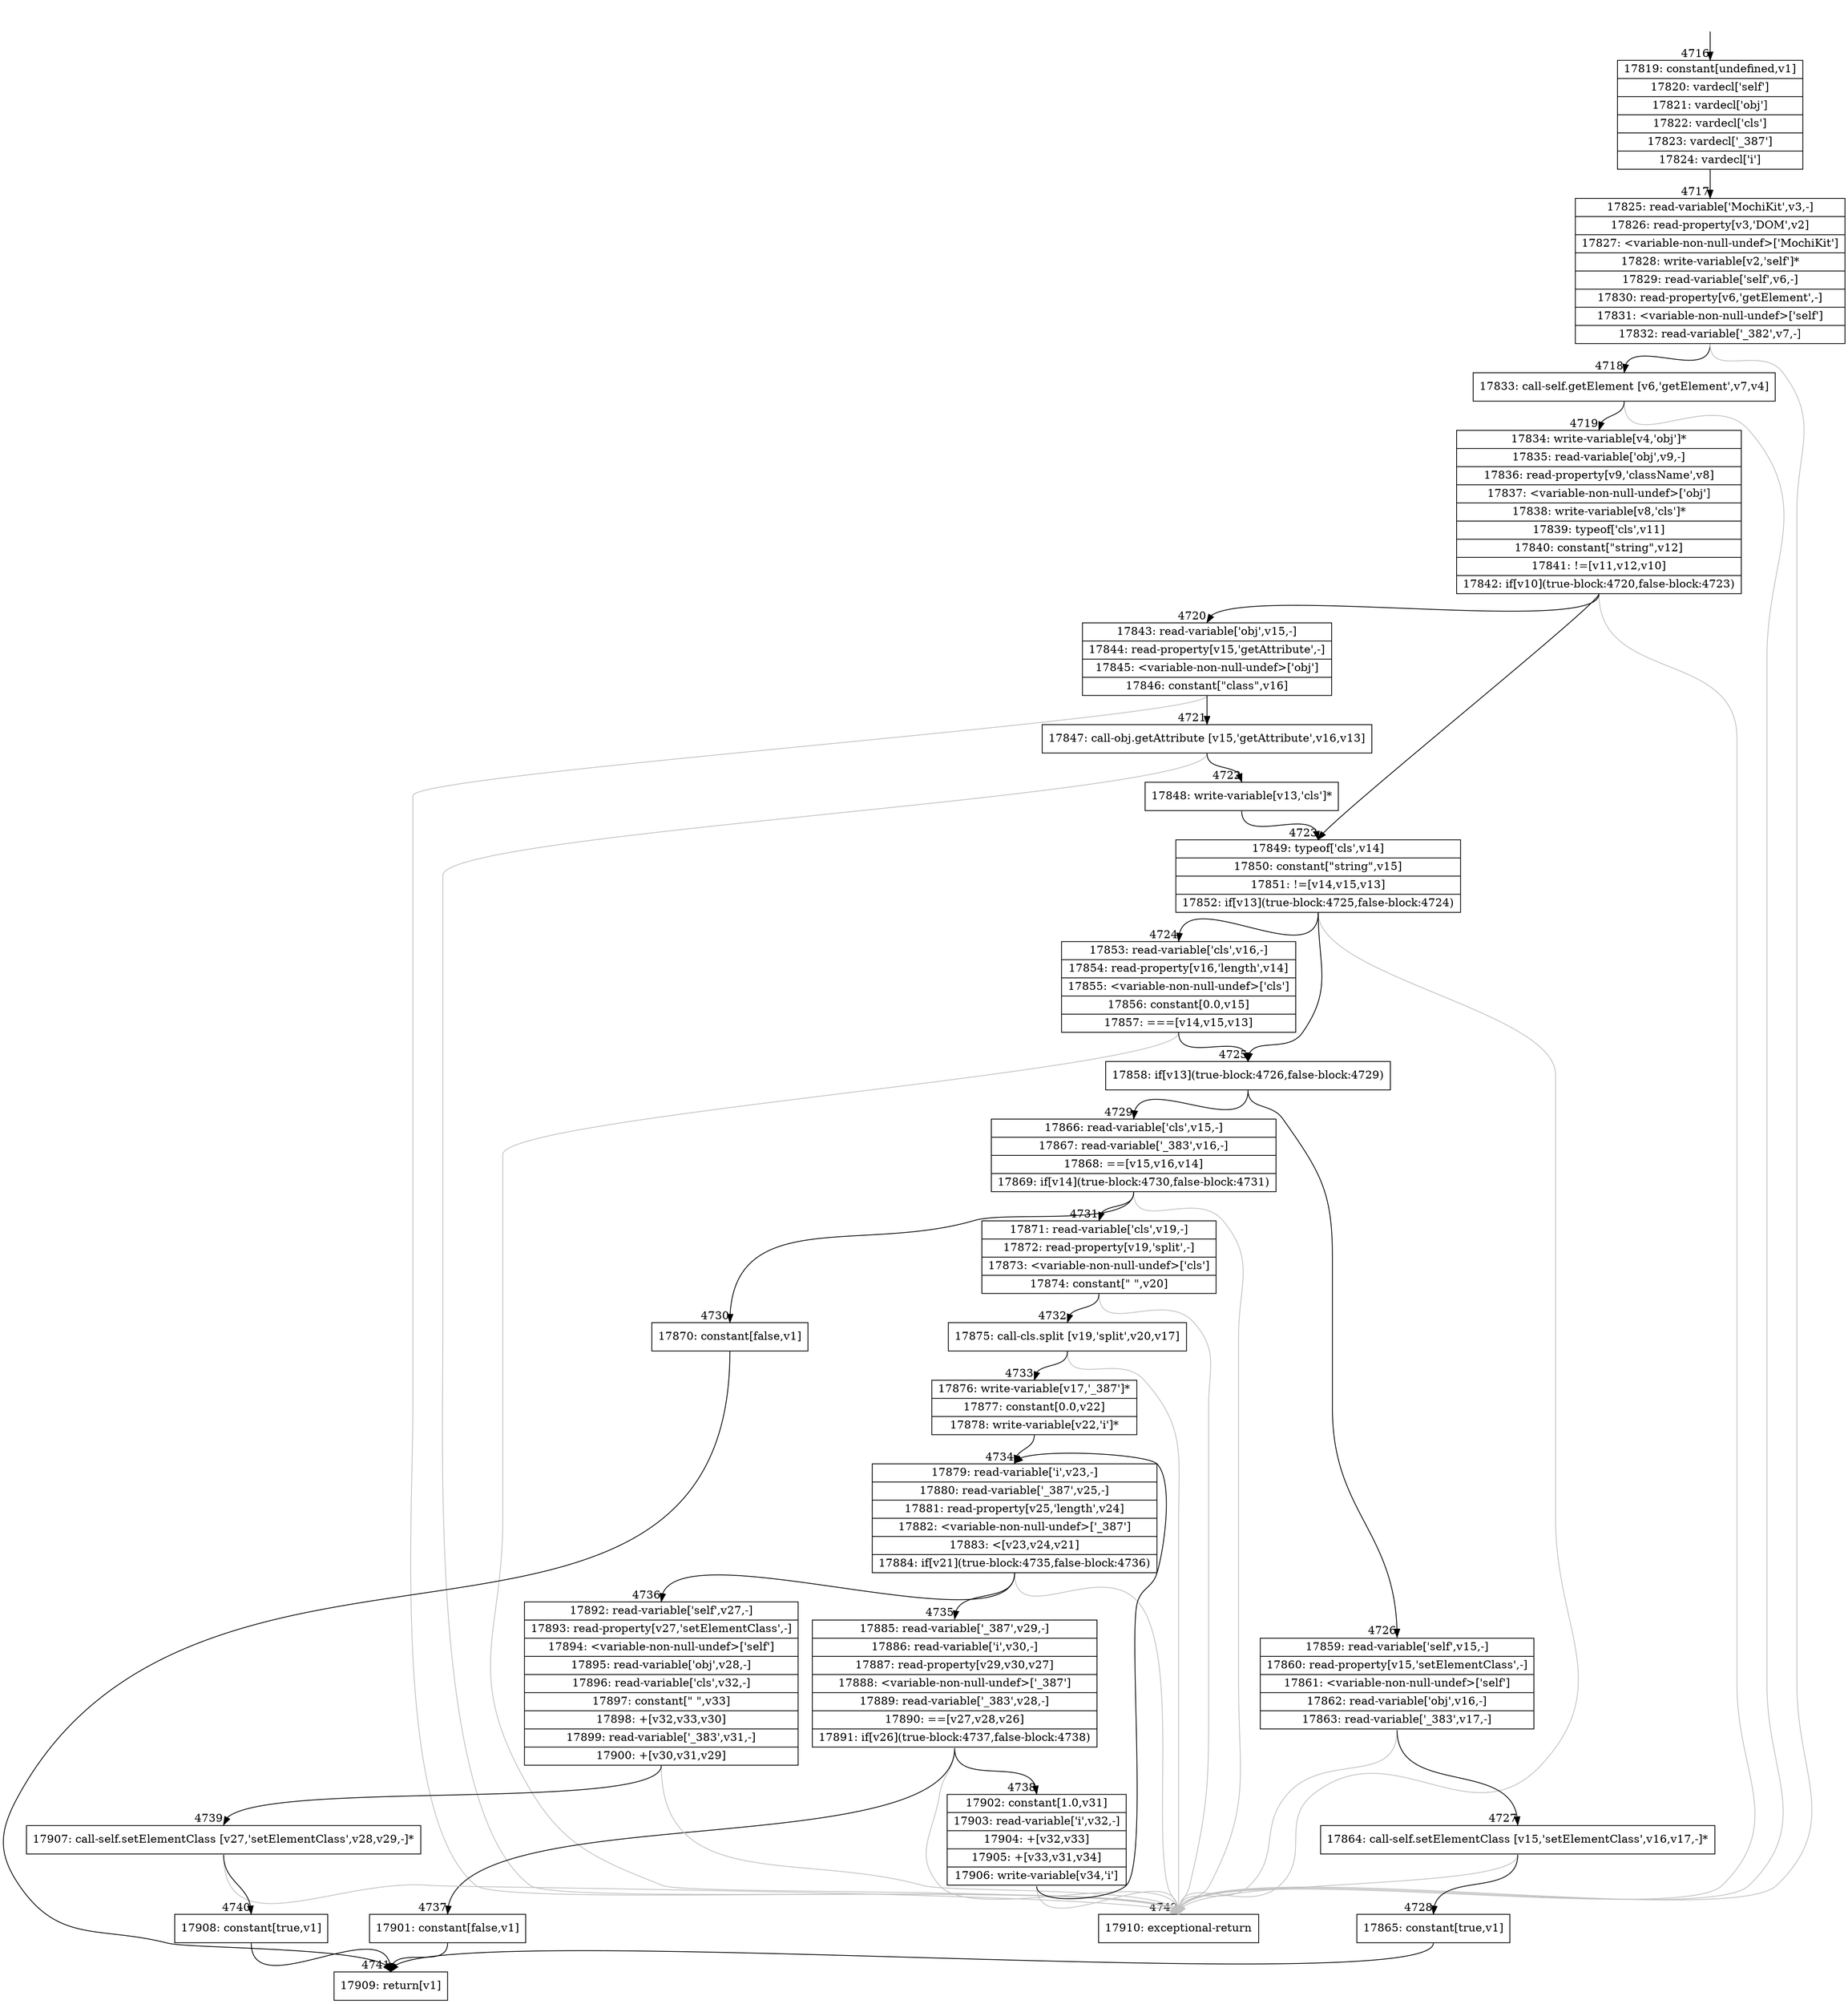 digraph {
rankdir="TD"
BB_entry345[shape=none,label=""];
BB_entry345 -> BB4716 [tailport=s, headport=n, headlabel="    4716"]
BB4716 [shape=record label="{17819: constant[undefined,v1]|17820: vardecl['self']|17821: vardecl['obj']|17822: vardecl['cls']|17823: vardecl['_387']|17824: vardecl['i']}" ] 
BB4716 -> BB4717 [tailport=s, headport=n, headlabel="      4717"]
BB4717 [shape=record label="{17825: read-variable['MochiKit',v3,-]|17826: read-property[v3,'DOM',v2]|17827: \<variable-non-null-undef\>['MochiKit']|17828: write-variable[v2,'self']*|17829: read-variable['self',v6,-]|17830: read-property[v6,'getElement',-]|17831: \<variable-non-null-undef\>['self']|17832: read-variable['_382',v7,-]}" ] 
BB4717 -> BB4718 [tailport=s, headport=n, headlabel="      4718"]
BB4717 -> BB4742 [tailport=s, headport=n, color=gray, headlabel="      4742"]
BB4718 [shape=record label="{17833: call-self.getElement [v6,'getElement',v7,v4]}" ] 
BB4718 -> BB4719 [tailport=s, headport=n, headlabel="      4719"]
BB4718 -> BB4742 [tailport=s, headport=n, color=gray]
BB4719 [shape=record label="{17834: write-variable[v4,'obj']*|17835: read-variable['obj',v9,-]|17836: read-property[v9,'className',v8]|17837: \<variable-non-null-undef\>['obj']|17838: write-variable[v8,'cls']*|17839: typeof['cls',v11]|17840: constant[\"string\",v12]|17841: !=[v11,v12,v10]|17842: if[v10](true-block:4720,false-block:4723)}" ] 
BB4719 -> BB4720 [tailport=s, headport=n, headlabel="      4720"]
BB4719 -> BB4723 [tailport=s, headport=n, headlabel="      4723"]
BB4719 -> BB4742 [tailport=s, headport=n, color=gray]
BB4720 [shape=record label="{17843: read-variable['obj',v15,-]|17844: read-property[v15,'getAttribute',-]|17845: \<variable-non-null-undef\>['obj']|17846: constant[\"class\",v16]}" ] 
BB4720 -> BB4721 [tailport=s, headport=n, headlabel="      4721"]
BB4720 -> BB4742 [tailport=s, headport=n, color=gray]
BB4721 [shape=record label="{17847: call-obj.getAttribute [v15,'getAttribute',v16,v13]}" ] 
BB4721 -> BB4722 [tailport=s, headport=n, headlabel="      4722"]
BB4721 -> BB4742 [tailport=s, headport=n, color=gray]
BB4722 [shape=record label="{17848: write-variable[v13,'cls']*}" ] 
BB4722 -> BB4723 [tailport=s, headport=n]
BB4723 [shape=record label="{17849: typeof['cls',v14]|17850: constant[\"string\",v15]|17851: !=[v14,v15,v13]|17852: if[v13](true-block:4725,false-block:4724)}" ] 
BB4723 -> BB4725 [tailport=s, headport=n, headlabel="      4725"]
BB4723 -> BB4724 [tailport=s, headport=n, headlabel="      4724"]
BB4723 -> BB4742 [tailport=s, headport=n, color=gray]
BB4724 [shape=record label="{17853: read-variable['cls',v16,-]|17854: read-property[v16,'length',v14]|17855: \<variable-non-null-undef\>['cls']|17856: constant[0.0,v15]|17857: ===[v14,v15,v13]}" ] 
BB4724 -> BB4725 [tailport=s, headport=n]
BB4724 -> BB4742 [tailport=s, headport=n, color=gray]
BB4725 [shape=record label="{17858: if[v13](true-block:4726,false-block:4729)}" ] 
BB4725 -> BB4726 [tailport=s, headport=n, headlabel="      4726"]
BB4725 -> BB4729 [tailport=s, headport=n, headlabel="      4729"]
BB4726 [shape=record label="{17859: read-variable['self',v15,-]|17860: read-property[v15,'setElementClass',-]|17861: \<variable-non-null-undef\>['self']|17862: read-variable['obj',v16,-]|17863: read-variable['_383',v17,-]}" ] 
BB4726 -> BB4727 [tailport=s, headport=n, headlabel="      4727"]
BB4726 -> BB4742 [tailport=s, headport=n, color=gray]
BB4727 [shape=record label="{17864: call-self.setElementClass [v15,'setElementClass',v16,v17,-]*}" ] 
BB4727 -> BB4728 [tailport=s, headport=n, headlabel="      4728"]
BB4727 -> BB4742 [tailport=s, headport=n, color=gray]
BB4728 [shape=record label="{17865: constant[true,v1]}" ] 
BB4728 -> BB4741 [tailport=s, headport=n, headlabel="      4741"]
BB4729 [shape=record label="{17866: read-variable['cls',v15,-]|17867: read-variable['_383',v16,-]|17868: ==[v15,v16,v14]|17869: if[v14](true-block:4730,false-block:4731)}" ] 
BB4729 -> BB4730 [tailport=s, headport=n, headlabel="      4730"]
BB4729 -> BB4731 [tailport=s, headport=n, headlabel="      4731"]
BB4729 -> BB4742 [tailport=s, headport=n, color=gray]
BB4730 [shape=record label="{17870: constant[false,v1]}" ] 
BB4730 -> BB4741 [tailport=s, headport=n]
BB4731 [shape=record label="{17871: read-variable['cls',v19,-]|17872: read-property[v19,'split',-]|17873: \<variable-non-null-undef\>['cls']|17874: constant[\" \",v20]}" ] 
BB4731 -> BB4732 [tailport=s, headport=n, headlabel="      4732"]
BB4731 -> BB4742 [tailport=s, headport=n, color=gray]
BB4732 [shape=record label="{17875: call-cls.split [v19,'split',v20,v17]}" ] 
BB4732 -> BB4733 [tailport=s, headport=n, headlabel="      4733"]
BB4732 -> BB4742 [tailport=s, headport=n, color=gray]
BB4733 [shape=record label="{17876: write-variable[v17,'_387']*|17877: constant[0.0,v22]|17878: write-variable[v22,'i']*}" ] 
BB4733 -> BB4734 [tailport=s, headport=n, headlabel="      4734"]
BB4734 [shape=record label="{17879: read-variable['i',v23,-]|17880: read-variable['_387',v25,-]|17881: read-property[v25,'length',v24]|17882: \<variable-non-null-undef\>['_387']|17883: \<[v23,v24,v21]|17884: if[v21](true-block:4735,false-block:4736)}" ] 
BB4734 -> BB4735 [tailport=s, headport=n, headlabel="      4735"]
BB4734 -> BB4736 [tailport=s, headport=n, headlabel="      4736"]
BB4734 -> BB4742 [tailport=s, headport=n, color=gray]
BB4735 [shape=record label="{17885: read-variable['_387',v29,-]|17886: read-variable['i',v30,-]|17887: read-property[v29,v30,v27]|17888: \<variable-non-null-undef\>['_387']|17889: read-variable['_383',v28,-]|17890: ==[v27,v28,v26]|17891: if[v26](true-block:4737,false-block:4738)}" ] 
BB4735 -> BB4737 [tailport=s, headport=n, headlabel="      4737"]
BB4735 -> BB4738 [tailport=s, headport=n, headlabel="      4738"]
BB4735 -> BB4742 [tailport=s, headport=n, color=gray]
BB4736 [shape=record label="{17892: read-variable['self',v27,-]|17893: read-property[v27,'setElementClass',-]|17894: \<variable-non-null-undef\>['self']|17895: read-variable['obj',v28,-]|17896: read-variable['cls',v32,-]|17897: constant[\" \",v33]|17898: +[v32,v33,v30]|17899: read-variable['_383',v31,-]|17900: +[v30,v31,v29]}" ] 
BB4736 -> BB4739 [tailport=s, headport=n, headlabel="      4739"]
BB4736 -> BB4742 [tailport=s, headport=n, color=gray]
BB4737 [shape=record label="{17901: constant[false,v1]}" ] 
BB4737 -> BB4741 [tailport=s, headport=n]
BB4738 [shape=record label="{17902: constant[1.0,v31]|17903: read-variable['i',v32,-]|17904: +[v32,v33]|17905: +[v33,v31,v34]|17906: write-variable[v34,'i']}" ] 
BB4738 -> BB4734 [tailport=s, headport=n]
BB4738 -> BB4742 [tailport=s, headport=n, color=gray]
BB4739 [shape=record label="{17907: call-self.setElementClass [v27,'setElementClass',v28,v29,-]*}" ] 
BB4739 -> BB4740 [tailport=s, headport=n, headlabel="      4740"]
BB4739 -> BB4742 [tailport=s, headport=n, color=gray]
BB4740 [shape=record label="{17908: constant[true,v1]}" ] 
BB4740 -> BB4741 [tailport=s, headport=n]
BB4741 [shape=record label="{17909: return[v1]}" ] 
BB4742 [shape=record label="{17910: exceptional-return}" ] 
//#$~ 3301
}
